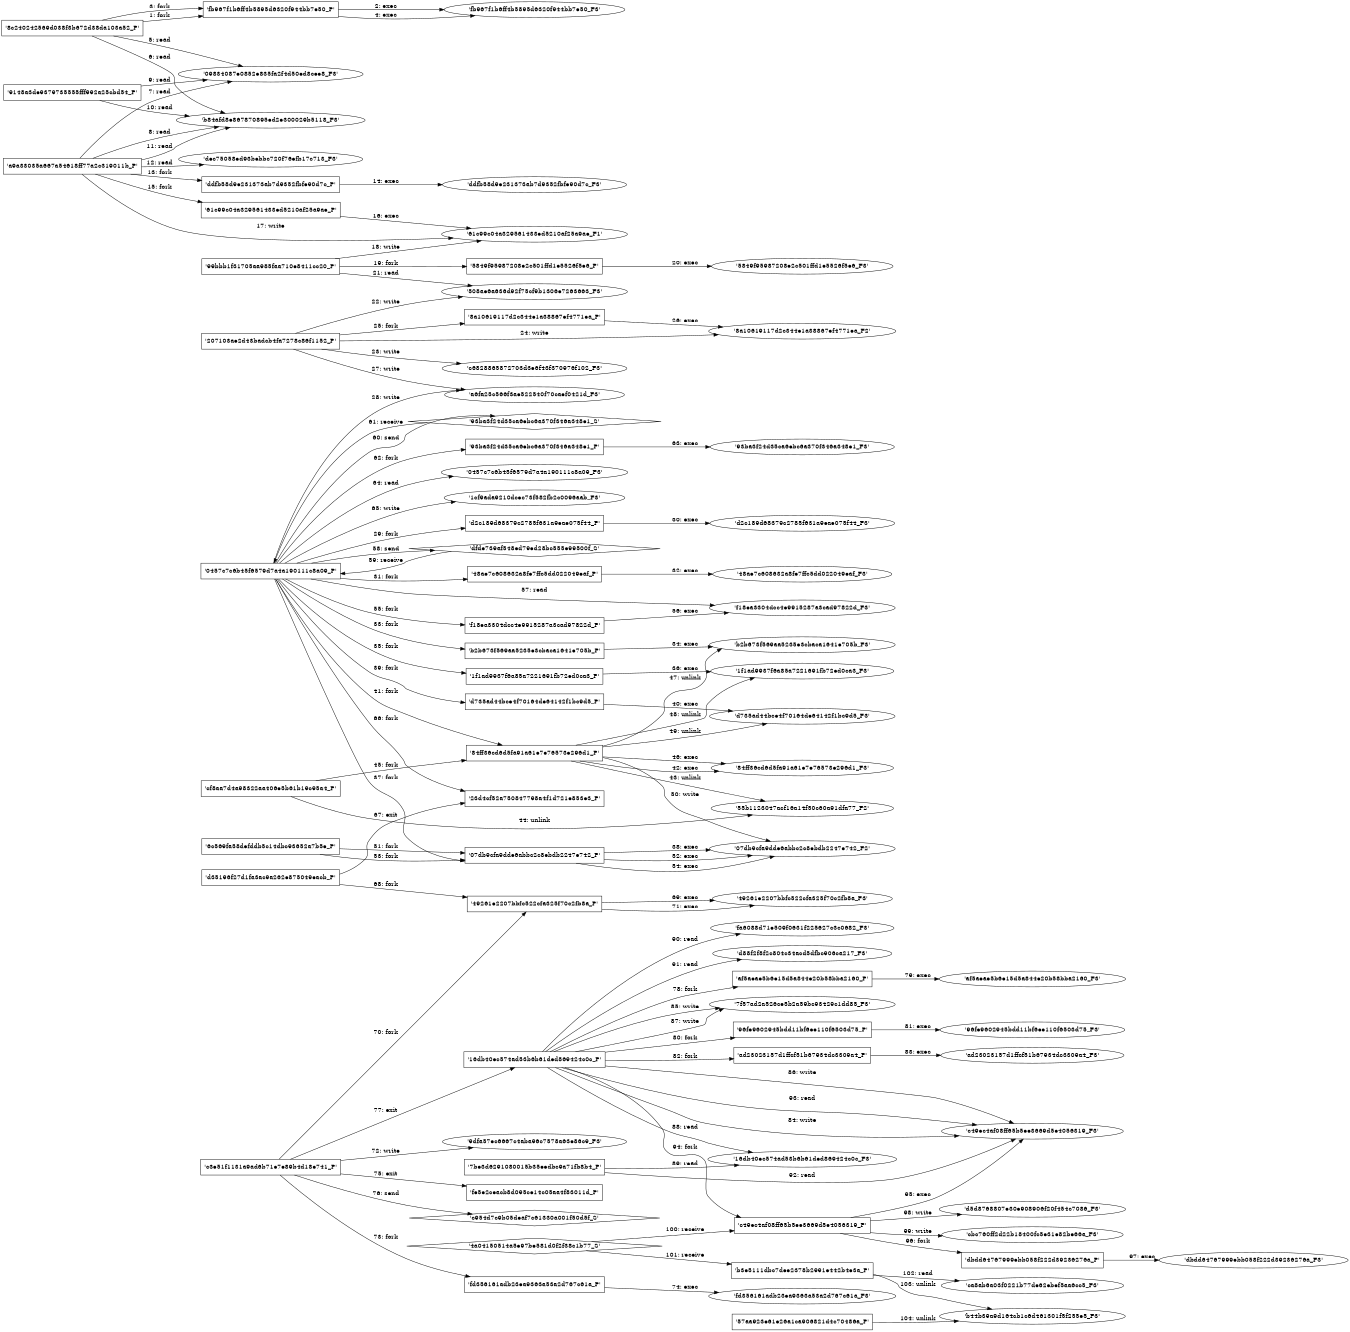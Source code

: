 digraph "D:\Learning\Paper\apt\基于CTI的攻击预警\Dataset\攻击图\ASGfromALLCTI\Threat Spotlight CryptoWall 4 - The Evolution Continues.dot" {
rankdir="LR"
size="9"
fixedsize="false"
splines="true"
nodesep=0.3
ranksep=0
fontsize=10
overlap="scalexy"
engine= "neato"
	"'8c240242569d038f3b672d38da103a52_P'" [node_type=Process shape=box]
	"'fb967f1b6ff4b5895d6320f944bb7e50_P'" [node_type=Process shape=box]
	"'8c240242569d038f3b672d38da103a52_P'" -> "'fb967f1b6ff4b5895d6320f944bb7e50_P'" [label="1: fork"]
	"'fb967f1b6ff4b5895d6320f944bb7e50_P'" [node_type=Process shape=box]
	"'fb967f1b6ff4b5895d6320f944bb7e50_F3'" [node_type=File shape=ellipse]
	"'fb967f1b6ff4b5895d6320f944bb7e50_P'" -> "'fb967f1b6ff4b5895d6320f944bb7e50_F3'" [label="2: exec"]
	"'8c240242569d038f3b672d38da103a52_P'" [node_type=Process shape=box]
	"'fb967f1b6ff4b5895d6320f944bb7e50_P'" [node_type=Process shape=box]
	"'8c240242569d038f3b672d38da103a52_P'" -> "'fb967f1b6ff4b5895d6320f944bb7e50_P'" [label="3: fork"]
	"'fb967f1b6ff4b5895d6320f944bb7e50_P'" [node_type=Process shape=box]
	"'fb967f1b6ff4b5895d6320f944bb7e50_F3'" [node_type=File shape=ellipse]
	"'fb967f1b6ff4b5895d6320f944bb7e50_P'" -> "'fb967f1b6ff4b5895d6320f944bb7e50_F3'" [label="4: exec"]
	"'09834087e0852e835fa2f4d50ed8cee8_F3'" [node_type=file shape=ellipse]
	"'8c240242569d038f3b672d38da103a52_P'" [node_type=Process shape=box]
	"'8c240242569d038f3b672d38da103a52_P'" -> "'09834087e0852e835fa2f4d50ed8cee8_F3'" [label="5: read"]
	"'b84afd8e867870895ed2e300029b5118_F3'" [node_type=file shape=ellipse]
	"'8c240242569d038f3b672d38da103a52_P'" [node_type=Process shape=box]
	"'8c240242569d038f3b672d38da103a52_P'" -> "'b84afd8e867870895ed2e300029b5118_F3'" [label="6: read"]
	"'09834087e0852e835fa2f4d50ed8cee8_F3'" [node_type=file shape=ellipse]
	"'a9a33035a667a54618ff77a2c319011b_P'" [node_type=Process shape=box]
	"'a9a33035a667a54618ff77a2c319011b_P'" -> "'09834087e0852e835fa2f4d50ed8cee8_F3'" [label="7: read"]
	"'b84afd8e867870895ed2e300029b5118_F3'" [node_type=file shape=ellipse]
	"'a9a33035a667a54618ff77a2c319011b_P'" [node_type=Process shape=box]
	"'a9a33035a667a54618ff77a2c319011b_P'" -> "'b84afd8e867870895ed2e300029b5118_F3'" [label="8: read"]
	"'09834087e0852e835fa2f4d50ed8cee8_F3'" [node_type=file shape=ellipse]
	"'9148a3de9379735555fff992a25cbd54_P'" [node_type=Process shape=box]
	"'9148a3de9379735555fff992a25cbd54_P'" -> "'09834087e0852e835fa2f4d50ed8cee8_F3'" [label="9: read"]
	"'b84afd8e867870895ed2e300029b5118_F3'" [node_type=file shape=ellipse]
	"'9148a3de9379735555fff992a25cbd54_P'" [node_type=Process shape=box]
	"'9148a3de9379735555fff992a25cbd54_P'" -> "'b84afd8e867870895ed2e300029b5118_F3'" [label="10: read"]
	"'b84afd8e867870895ed2e300029b5118_F3'" [node_type=file shape=ellipse]
	"'a9a33035a667a54618ff77a2c319011b_P'" [node_type=Process shape=box]
	"'a9a33035a667a54618ff77a2c319011b_P'" -> "'b84afd8e867870895ed2e300029b5118_F3'" [label="11: read"]
	"'dec75058ed93bebbc720f76efb17c713_F3'" [node_type=file shape=ellipse]
	"'a9a33035a667a54618ff77a2c319011b_P'" [node_type=Process shape=box]
	"'a9a33035a667a54618ff77a2c319011b_P'" -> "'dec75058ed93bebbc720f76efb17c713_F3'" [label="12: read"]
	"'a9a33035a667a54618ff77a2c319011b_P'" [node_type=Process shape=box]
	"'ddfb58d9e231373ab7d9352fbfe90d7c_P'" [node_type=Process shape=box]
	"'a9a33035a667a54618ff77a2c319011b_P'" -> "'ddfb58d9e231373ab7d9352fbfe90d7c_P'" [label="13: fork"]
	"'ddfb58d9e231373ab7d9352fbfe90d7c_P'" [node_type=Process shape=box]
	"'ddfb58d9e231373ab7d9352fbfe90d7c_F3'" [node_type=File shape=ellipse]
	"'ddfb58d9e231373ab7d9352fbfe90d7c_P'" -> "'ddfb58d9e231373ab7d9352fbfe90d7c_F3'" [label="14: exec"]
	"'a9a33035a667a54618ff77a2c319011b_P'" [node_type=Process shape=box]
	"'61c99c04a329561433ed5210af25a9ae_P'" [node_type=Process shape=box]
	"'a9a33035a667a54618ff77a2c319011b_P'" -> "'61c99c04a329561433ed5210af25a9ae_P'" [label="15: fork"]
	"'61c99c04a329561433ed5210af25a9ae_P'" [node_type=Process shape=box]
	"'61c99c04a329561433ed5210af25a9ae_F1'" [node_type=File shape=ellipse]
	"'61c99c04a329561433ed5210af25a9ae_P'" -> "'61c99c04a329561433ed5210af25a9ae_F1'" [label="16: exec"]
	"'61c99c04a329561433ed5210af25a9ae_F1'" [node_type=file shape=ellipse]
	"'a9a33035a667a54618ff77a2c319011b_P'" [node_type=Process shape=box]
	"'a9a33035a667a54618ff77a2c319011b_P'" -> "'61c99c04a329561433ed5210af25a9ae_F1'" [label="17: write"]
	"'61c99c04a329561433ed5210af25a9ae_F1'" [node_type=file shape=ellipse]
	"'99bbb1f31705aa985faa710e8411cc20_P'" [node_type=Process shape=box]
	"'99bbb1f31705aa985faa710e8411cc20_P'" -> "'61c99c04a329561433ed5210af25a9ae_F1'" [label="18: write"]
	"'99bbb1f31705aa985faa710e8411cc20_P'" [node_type=Process shape=box]
	"'5849f95987208e2c501ffd1e5526f5e6_P'" [node_type=Process shape=box]
	"'99bbb1f31705aa985faa710e8411cc20_P'" -> "'5849f95987208e2c501ffd1e5526f5e6_P'" [label="19: fork"]
	"'5849f95987208e2c501ffd1e5526f5e6_P'" [node_type=Process shape=box]
	"'5849f95987208e2c501ffd1e5526f5e6_F3'" [node_type=File shape=ellipse]
	"'5849f95987208e2c501ffd1e5526f5e6_P'" -> "'5849f95987208e2c501ffd1e5526f5e6_F3'" [label="20: exec"]
	"'508ae6a636d92f75cf9b1306e7263663_F3'" [node_type=file shape=ellipse]
	"'99bbb1f31705aa985faa710e8411cc20_P'" [node_type=Process shape=box]
	"'99bbb1f31705aa985faa710e8411cc20_P'" -> "'508ae6a636d92f75cf9b1306e7263663_F3'" [label="21: read"]
	"'508ae6a636d92f75cf9b1306e7263663_F3'" [node_type=file shape=ellipse]
	"'207103ae2d43badcb4fa7278c86f1152_P'" [node_type=Process shape=box]
	"'207103ae2d43badcb4fa7278c86f1152_P'" -> "'508ae6a636d92f75cf9b1306e7263663_F3'" [label="22: write"]
	"'c6828865872703d3e6f43f370976f102_F3'" [node_type=file shape=ellipse]
	"'207103ae2d43badcb4fa7278c86f1152_P'" [node_type=Process shape=box]
	"'207103ae2d43badcb4fa7278c86f1152_P'" -> "'c6828865872703d3e6f43f370976f102_F3'" [label="23: write"]
	"'8a10619117d2c344e1a38867ef4771ea_F2'" [node_type=file shape=ellipse]
	"'207103ae2d43badcb4fa7278c86f1152_P'" [node_type=Process shape=box]
	"'207103ae2d43badcb4fa7278c86f1152_P'" -> "'8a10619117d2c344e1a38867ef4771ea_F2'" [label="24: write"]
	"'207103ae2d43badcb4fa7278c86f1152_P'" [node_type=Process shape=box]
	"'8a10619117d2c344e1a38867ef4771ea_P'" [node_type=Process shape=box]
	"'207103ae2d43badcb4fa7278c86f1152_P'" -> "'8a10619117d2c344e1a38867ef4771ea_P'" [label="25: fork"]
	"'8a10619117d2c344e1a38867ef4771ea_P'" [node_type=Process shape=box]
	"'8a10619117d2c344e1a38867ef4771ea_F2'" [node_type=File shape=ellipse]
	"'8a10619117d2c344e1a38867ef4771ea_P'" -> "'8a10619117d2c344e1a38867ef4771ea_F2'" [label="26: exec"]
	"'a6fa25c566f3ae522540f70caef0421d_F3'" [node_type=file shape=ellipse]
	"'207103ae2d43badcb4fa7278c86f1152_P'" [node_type=Process shape=box]
	"'207103ae2d43badcb4fa7278c86f1152_P'" -> "'a6fa25c566f3ae522540f70caef0421d_F3'" [label="27: write"]
	"'a6fa25c566f3ae522540f70caef0421d_F3'" [node_type=file shape=ellipse]
	"'0457c7c6b45f6579d7a4a190111c8a09_P'" [node_type=Process shape=box]
	"'0457c7c6b45f6579d7a4a190111c8a09_P'" -> "'a6fa25c566f3ae522540f70caef0421d_F3'" [label="28: write"]
	"'0457c7c6b45f6579d7a4a190111c8a09_P'" [node_type=Process shape=box]
	"'d2c189d68379c2785f631a9eae075f44_P'" [node_type=Process shape=box]
	"'0457c7c6b45f6579d7a4a190111c8a09_P'" -> "'d2c189d68379c2785f631a9eae075f44_P'" [label="29: fork"]
	"'d2c189d68379c2785f631a9eae075f44_P'" [node_type=Process shape=box]
	"'d2c189d68379c2785f631a9eae075f44_F3'" [node_type=File shape=ellipse]
	"'d2c189d68379c2785f631a9eae075f44_P'" -> "'d2c189d68379c2785f631a9eae075f44_F3'" [label="30: exec"]
	"'0457c7c6b45f6579d7a4a190111c8a09_P'" [node_type=Process shape=box]
	"'48ae7c608632a8fe7ffc5dd022049eaf_P'" [node_type=Process shape=box]
	"'0457c7c6b45f6579d7a4a190111c8a09_P'" -> "'48ae7c608632a8fe7ffc5dd022049eaf_P'" [label="31: fork"]
	"'48ae7c608632a8fe7ffc5dd022049eaf_P'" [node_type=Process shape=box]
	"'48ae7c608632a8fe7ffc5dd022049eaf_F3'" [node_type=File shape=ellipse]
	"'48ae7c608632a8fe7ffc5dd022049eaf_P'" -> "'48ae7c608632a8fe7ffc5dd022049eaf_F3'" [label="32: exec"]
	"'0457c7c6b45f6579d7a4a190111c8a09_P'" [node_type=Process shape=box]
	"'b2b673f569aa5235e3cbaca1641e705b_P'" [node_type=Process shape=box]
	"'0457c7c6b45f6579d7a4a190111c8a09_P'" -> "'b2b673f569aa5235e3cbaca1641e705b_P'" [label="33: fork"]
	"'b2b673f569aa5235e3cbaca1641e705b_P'" [node_type=Process shape=box]
	"'b2b673f569aa5235e3cbaca1641e705b_F3'" [node_type=File shape=ellipse]
	"'b2b673f569aa5235e3cbaca1641e705b_P'" -> "'b2b673f569aa5235e3cbaca1641e705b_F3'" [label="34: exec"]
	"'0457c7c6b45f6579d7a4a190111c8a09_P'" [node_type=Process shape=box]
	"'1f1ad9937f6a85a7221691fb72ed0ca3_P'" [node_type=Process shape=box]
	"'0457c7c6b45f6579d7a4a190111c8a09_P'" -> "'1f1ad9937f6a85a7221691fb72ed0ca3_P'" [label="35: fork"]
	"'1f1ad9937f6a85a7221691fb72ed0ca3_P'" [node_type=Process shape=box]
	"'1f1ad9937f6a85a7221691fb72ed0ca3_F3'" [node_type=File shape=ellipse]
	"'1f1ad9937f6a85a7221691fb72ed0ca3_P'" -> "'1f1ad9937f6a85a7221691fb72ed0ca3_F3'" [label="36: exec"]
	"'0457c7c6b45f6579d7a4a190111c8a09_P'" [node_type=Process shape=box]
	"'07db9cfa9dde6abbc2c8ebdb2247e742_P'" [node_type=Process shape=box]
	"'0457c7c6b45f6579d7a4a190111c8a09_P'" -> "'07db9cfa9dde6abbc2c8ebdb2247e742_P'" [label="37: fork"]
	"'07db9cfa9dde6abbc2c8ebdb2247e742_P'" [node_type=Process shape=box]
	"'07db9cfa9dde6abbc2c8ebdb2247e742_F2'" [node_type=File shape=ellipse]
	"'07db9cfa9dde6abbc2c8ebdb2247e742_P'" -> "'07db9cfa9dde6abbc2c8ebdb2247e742_F2'" [label="38: exec"]
	"'0457c7c6b45f6579d7a4a190111c8a09_P'" [node_type=Process shape=box]
	"'d735ad44bce4f70164de64142f1bc9d5_P'" [node_type=Process shape=box]
	"'0457c7c6b45f6579d7a4a190111c8a09_P'" -> "'d735ad44bce4f70164de64142f1bc9d5_P'" [label="39: fork"]
	"'d735ad44bce4f70164de64142f1bc9d5_P'" [node_type=Process shape=box]
	"'d735ad44bce4f70164de64142f1bc9d5_F3'" [node_type=File shape=ellipse]
	"'d735ad44bce4f70164de64142f1bc9d5_P'" -> "'d735ad44bce4f70164de64142f1bc9d5_F3'" [label="40: exec"]
	"'0457c7c6b45f6579d7a4a190111c8a09_P'" [node_type=Process shape=box]
	"'84ff36cd6d5fa91a61e7e76573e296d1_P'" [node_type=Process shape=box]
	"'0457c7c6b45f6579d7a4a190111c8a09_P'" -> "'84ff36cd6d5fa91a61e7e76573e296d1_P'" [label="41: fork"]
	"'84ff36cd6d5fa91a61e7e76573e296d1_P'" [node_type=Process shape=box]
	"'84ff36cd6d5fa91a61e7e76573e296d1_F3'" [node_type=File shape=ellipse]
	"'84ff36cd6d5fa91a61e7e76573e296d1_P'" -> "'84ff36cd6d5fa91a61e7e76573e296d1_F3'" [label="42: exec"]
	"'55b1123047acf16a14f50c60a91dfa77_F2'" [node_type=file shape=ellipse]
	"'84ff36cd6d5fa91a61e7e76573e296d1_P'" [node_type=Process shape=box]
	"'84ff36cd6d5fa91a61e7e76573e296d1_P'" -> "'55b1123047acf16a14f50c60a91dfa77_F2'" [label="43: unlink"]
	"'55b1123047acf16a14f50c60a91dfa77_F2'" [node_type=file shape=ellipse]
	"'cf8aa7d4a98322aa406e5b61b19c95a4_P'" [node_type=Process shape=box]
	"'cf8aa7d4a98322aa406e5b61b19c95a4_P'" -> "'55b1123047acf16a14f50c60a91dfa77_F2'" [label="44: unlink"]
	"'cf8aa7d4a98322aa406e5b61b19c95a4_P'" [node_type=Process shape=box]
	"'84ff36cd6d5fa91a61e7e76573e296d1_P'" [node_type=Process shape=box]
	"'cf8aa7d4a98322aa406e5b61b19c95a4_P'" -> "'84ff36cd6d5fa91a61e7e76573e296d1_P'" [label="45: fork"]
	"'84ff36cd6d5fa91a61e7e76573e296d1_P'" [node_type=Process shape=box]
	"'84ff36cd6d5fa91a61e7e76573e296d1_F3'" [node_type=File shape=ellipse]
	"'84ff36cd6d5fa91a61e7e76573e296d1_P'" -> "'84ff36cd6d5fa91a61e7e76573e296d1_F3'" [label="46: exec"]
	"'b2b673f569aa5235e3cbaca1641e705b_F3'" [node_type=file shape=ellipse]
	"'84ff36cd6d5fa91a61e7e76573e296d1_P'" [node_type=Process shape=box]
	"'84ff36cd6d5fa91a61e7e76573e296d1_P'" -> "'b2b673f569aa5235e3cbaca1641e705b_F3'" [label="47: unlink"]
	"'1f1ad9937f6a85a7221691fb72ed0ca3_F3'" [node_type=file shape=ellipse]
	"'84ff36cd6d5fa91a61e7e76573e296d1_P'" [node_type=Process shape=box]
	"'84ff36cd6d5fa91a61e7e76573e296d1_P'" -> "'1f1ad9937f6a85a7221691fb72ed0ca3_F3'" [label="48: unlink"]
	"'d735ad44bce4f70164de64142f1bc9d5_F3'" [node_type=file shape=ellipse]
	"'84ff36cd6d5fa91a61e7e76573e296d1_P'" [node_type=Process shape=box]
	"'84ff36cd6d5fa91a61e7e76573e296d1_P'" -> "'d735ad44bce4f70164de64142f1bc9d5_F3'" [label="49: unlink"]
	"'07db9cfa9dde6abbc2c8ebdb2247e742_F2'" [node_type=file shape=ellipse]
	"'84ff36cd6d5fa91a61e7e76573e296d1_P'" [node_type=Process shape=box]
	"'84ff36cd6d5fa91a61e7e76573e296d1_P'" -> "'07db9cfa9dde6abbc2c8ebdb2247e742_F2'" [label="50: write"]
	"'6c569fa58defddb5c14dbc93652a7b5e_P'" [node_type=Process shape=box]
	"'07db9cfa9dde6abbc2c8ebdb2247e742_P'" [node_type=Process shape=box]
	"'6c569fa58defddb5c14dbc93652a7b5e_P'" -> "'07db9cfa9dde6abbc2c8ebdb2247e742_P'" [label="51: fork"]
	"'07db9cfa9dde6abbc2c8ebdb2247e742_P'" [node_type=Process shape=box]
	"'07db9cfa9dde6abbc2c8ebdb2247e742_F2'" [node_type=File shape=ellipse]
	"'07db9cfa9dde6abbc2c8ebdb2247e742_P'" -> "'07db9cfa9dde6abbc2c8ebdb2247e742_F2'" [label="52: exec"]
	"'6c569fa58defddb5c14dbc93652a7b5e_P'" [node_type=Process shape=box]
	"'07db9cfa9dde6abbc2c8ebdb2247e742_P'" [node_type=Process shape=box]
	"'6c569fa58defddb5c14dbc93652a7b5e_P'" -> "'07db9cfa9dde6abbc2c8ebdb2247e742_P'" [label="53: fork"]
	"'07db9cfa9dde6abbc2c8ebdb2247e742_P'" [node_type=Process shape=box]
	"'07db9cfa9dde6abbc2c8ebdb2247e742_F2'" [node_type=File shape=ellipse]
	"'07db9cfa9dde6abbc2c8ebdb2247e742_P'" -> "'07db9cfa9dde6abbc2c8ebdb2247e742_F2'" [label="54: exec"]
	"'0457c7c6b45f6579d7a4a190111c8a09_P'" [node_type=Process shape=box]
	"'f18ea3304dcc4e9915287a3cad97822d_P'" [node_type=Process shape=box]
	"'0457c7c6b45f6579d7a4a190111c8a09_P'" -> "'f18ea3304dcc4e9915287a3cad97822d_P'" [label="55: fork"]
	"'f18ea3304dcc4e9915287a3cad97822d_P'" [node_type=Process shape=box]
	"'f18ea3304dcc4e9915287a3cad97822d_F3'" [node_type=File shape=ellipse]
	"'f18ea3304dcc4e9915287a3cad97822d_P'" -> "'f18ea3304dcc4e9915287a3cad97822d_F3'" [label="56: exec"]
	"'f18ea3304dcc4e9915287a3cad97822d_F3'" [node_type=file shape=ellipse]
	"'0457c7c6b45f6579d7a4a190111c8a09_P'" [node_type=Process shape=box]
	"'0457c7c6b45f6579d7a4a190111c8a09_P'" -> "'f18ea3304dcc4e9915287a3cad97822d_F3'" [label="57: read"]
	"'dfde739af548ed79ed28bc555e99500f_S'" [node_type=Socket shape=diamond]
	"'0457c7c6b45f6579d7a4a190111c8a09_P'" [node_type=Process shape=box]
	"'0457c7c6b45f6579d7a4a190111c8a09_P'" -> "'dfde739af548ed79ed28bc555e99500f_S'" [label="58: send"]
	"'dfde739af548ed79ed28bc555e99500f_S'" -> "'0457c7c6b45f6579d7a4a190111c8a09_P'" [label="59: receive"]
	"'93ba3f24d35ca6ebc6a370f346a348e1_S'" [node_type=Socket shape=diamond]
	"'0457c7c6b45f6579d7a4a190111c8a09_P'" [node_type=Process shape=box]
	"'0457c7c6b45f6579d7a4a190111c8a09_P'" -> "'93ba3f24d35ca6ebc6a370f346a348e1_S'" [label="60: send"]
	"'93ba3f24d35ca6ebc6a370f346a348e1_S'" -> "'0457c7c6b45f6579d7a4a190111c8a09_P'" [label="61: receive"]
	"'0457c7c6b45f6579d7a4a190111c8a09_P'" [node_type=Process shape=box]
	"'93ba3f24d35ca6ebc6a370f346a348e1_P'" [node_type=Process shape=box]
	"'0457c7c6b45f6579d7a4a190111c8a09_P'" -> "'93ba3f24d35ca6ebc6a370f346a348e1_P'" [label="62: fork"]
	"'93ba3f24d35ca6ebc6a370f346a348e1_P'" [node_type=Process shape=box]
	"'93ba3f24d35ca6ebc6a370f346a348e1_F3'" [node_type=File shape=ellipse]
	"'93ba3f24d35ca6ebc6a370f346a348e1_P'" -> "'93ba3f24d35ca6ebc6a370f346a348e1_F3'" [label="63: exec"]
	"'0457c7c6b45f6579d7a4a190111c8a09_F3'" [node_type=file shape=ellipse]
	"'0457c7c6b45f6579d7a4a190111c8a09_P'" [node_type=Process shape=box]
	"'0457c7c6b45f6579d7a4a190111c8a09_P'" -> "'0457c7c6b45f6579d7a4a190111c8a09_F3'" [label="64: read"]
	"'1cf9ada9210dcec73f582fb2c0096aab_F3'" [node_type=file shape=ellipse]
	"'0457c7c6b45f6579d7a4a190111c8a09_P'" [node_type=Process shape=box]
	"'0457c7c6b45f6579d7a4a190111c8a09_P'" -> "'1cf9ada9210dcec73f582fb2c0096aab_F3'" [label="65: write"]
	"'0457c7c6b45f6579d7a4a190111c8a09_P'" [node_type=Process shape=box]
	"'23d4cf52a750847798a4f1d721e853e3_P'" [node_type=Process shape=box]
	"'0457c7c6b45f6579d7a4a190111c8a09_P'" -> "'23d4cf52a750847798a4f1d721e853e3_P'" [label="66: fork"]
	"'d35196f27d1fa3ac9a262e875049eacb_P'" [node_type=Process shape=box]
	"'23d4cf52a750847798a4f1d721e853e3_P'" [node_type=Process shape=box]
	"'d35196f27d1fa3ac9a262e875049eacb_P'" -> "'23d4cf52a750847798a4f1d721e853e3_P'" [label="67: exit"]
	"'d35196f27d1fa3ac9a262e875049eacb_P'" [node_type=Process shape=box]
	"'49261e2207bbfc522cfa325f70c2fb8a_P'" [node_type=Process shape=box]
	"'d35196f27d1fa3ac9a262e875049eacb_P'" -> "'49261e2207bbfc522cfa325f70c2fb8a_P'" [label="68: fork"]
	"'49261e2207bbfc522cfa325f70c2fb8a_P'" [node_type=Process shape=box]
	"'49261e2207bbfc522cfa325f70c2fb8a_F3'" [node_type=File shape=ellipse]
	"'49261e2207bbfc522cfa325f70c2fb8a_P'" -> "'49261e2207bbfc522cfa325f70c2fb8a_F3'" [label="69: exec"]
	"'c3e51f1131a9ad6b71e7e89b4d18e741_P'" [node_type=Process shape=box]
	"'49261e2207bbfc522cfa325f70c2fb8a_P'" [node_type=Process shape=box]
	"'c3e51f1131a9ad6b71e7e89b4d18e741_P'" -> "'49261e2207bbfc522cfa325f70c2fb8a_P'" [label="70: fork"]
	"'49261e2207bbfc522cfa325f70c2fb8a_P'" [node_type=Process shape=box]
	"'49261e2207bbfc522cfa325f70c2fb8a_F3'" [node_type=File shape=ellipse]
	"'49261e2207bbfc522cfa325f70c2fb8a_P'" -> "'49261e2207bbfc522cfa325f70c2fb8a_F3'" [label="71: exec"]
	"'9dfa57ec6667c4aba96c7578a63e86c9_F3'" [node_type=file shape=ellipse]
	"'c3e51f1131a9ad6b71e7e89b4d18e741_P'" [node_type=Process shape=box]
	"'c3e51f1131a9ad6b71e7e89b4d18e741_P'" -> "'9dfa57ec6667c4aba96c7578a63e86c9_F3'" [label="72: write"]
	"'c3e51f1131a9ad6b71e7e89b4d18e741_P'" [node_type=Process shape=box]
	"'fd356161adb23ea9363a53a2d767c61a_P'" [node_type=Process shape=box]
	"'c3e51f1131a9ad6b71e7e89b4d18e741_P'" -> "'fd356161adb23ea9363a53a2d767c61a_P'" [label="73: fork"]
	"'fd356161adb23ea9363a53a2d767c61a_P'" [node_type=Process shape=box]
	"'fd356161adb23ea9363a53a2d767c61a_F3'" [node_type=File shape=ellipse]
	"'fd356161adb23ea9363a53a2d767c61a_P'" -> "'fd356161adb23ea9363a53a2d767c61a_F3'" [label="74: exec"]
	"'c3e51f1131a9ad6b71e7e89b4d18e741_P'" [node_type=Process shape=box]
	"'fe5e2ceacb8d095ce14c05aa4f83011d_P'" [node_type=Process shape=box]
	"'c3e51f1131a9ad6b71e7e89b4d18e741_P'" -> "'fe5e2ceacb8d095ce14c05aa4f83011d_P'" [label="75: exit"]
	"'c954d7c9b05deaf7c61330a001f50d5f_S'" [node_type=Socket shape=diamond]
	"'c3e51f1131a9ad6b71e7e89b4d18e741_P'" [node_type=Process shape=box]
	"'c3e51f1131a9ad6b71e7e89b4d18e741_P'" -> "'c954d7c9b05deaf7c61330a001f50d5f_S'" [label="76: send"]
	"'c3e51f1131a9ad6b71e7e89b4d18e741_P'" [node_type=Process shape=box]
	"'16db40ec574ad53b6b61ded869424c0c_P'" [node_type=Process shape=box]
	"'c3e51f1131a9ad6b71e7e89b4d18e741_P'" -> "'16db40ec574ad53b6b61ded869424c0c_P'" [label="77: exit"]
	"'16db40ec574ad53b6b61ded869424c0c_P'" [node_type=Process shape=box]
	"'af5aeae5b6e15d5a844e20b58bba2160_P'" [node_type=Process shape=box]
	"'16db40ec574ad53b6b61ded869424c0c_P'" -> "'af5aeae5b6e15d5a844e20b58bba2160_P'" [label="78: fork"]
	"'af5aeae5b6e15d5a844e20b58bba2160_P'" [node_type=Process shape=box]
	"'af5aeae5b6e15d5a844e20b58bba2160_F3'" [node_type=File shape=ellipse]
	"'af5aeae5b6e15d5a844e20b58bba2160_P'" -> "'af5aeae5b6e15d5a844e20b58bba2160_F3'" [label="79: exec"]
	"'16db40ec574ad53b6b61ded869424c0c_P'" [node_type=Process shape=box]
	"'96fe9602945bdd11bf6ee110f6503d75_P'" [node_type=Process shape=box]
	"'16db40ec574ad53b6b61ded869424c0c_P'" -> "'96fe9602945bdd11bf6ee110f6503d75_P'" [label="80: fork"]
	"'96fe9602945bdd11bf6ee110f6503d75_P'" [node_type=Process shape=box]
	"'96fe9602945bdd11bf6ee110f6503d75_F3'" [node_type=File shape=ellipse]
	"'96fe9602945bdd11bf6ee110f6503d75_P'" -> "'96fe9602945bdd11bf6ee110f6503d75_F3'" [label="81: exec"]
	"'16db40ec574ad53b6b61ded869424c0c_P'" [node_type=Process shape=box]
	"'ad23023157d1ffcf51b67934dc3309a4_P'" [node_type=Process shape=box]
	"'16db40ec574ad53b6b61ded869424c0c_P'" -> "'ad23023157d1ffcf51b67934dc3309a4_P'" [label="82: fork"]
	"'ad23023157d1ffcf51b67934dc3309a4_P'" [node_type=Process shape=box]
	"'ad23023157d1ffcf51b67934dc3309a4_F3'" [node_type=File shape=ellipse]
	"'ad23023157d1ffcf51b67934dc3309a4_P'" -> "'ad23023157d1ffcf51b67934dc3309a4_F3'" [label="83: exec"]
	"'c49ec4af08ff65b5ee3669d5e4056319_F3'" [node_type=file shape=ellipse]
	"'16db40ec574ad53b6b61ded869424c0c_P'" [node_type=Process shape=box]
	"'16db40ec574ad53b6b61ded869424c0c_P'" -> "'c49ec4af08ff65b5ee3669d5e4056319_F3'" [label="84: write"]
	"'7f57ad2a526ce5b2a59bc93429c1dd85_F3'" [node_type=file shape=ellipse]
	"'16db40ec574ad53b6b61ded869424c0c_P'" [node_type=Process shape=box]
	"'16db40ec574ad53b6b61ded869424c0c_P'" -> "'7f57ad2a526ce5b2a59bc93429c1dd85_F3'" [label="85: write"]
	"'c49ec4af08ff65b5ee3669d5e4056319_F3'" [node_type=file shape=ellipse]
	"'16db40ec574ad53b6b61ded869424c0c_P'" [node_type=Process shape=box]
	"'16db40ec574ad53b6b61ded869424c0c_P'" -> "'c49ec4af08ff65b5ee3669d5e4056319_F3'" [label="86: write"]
	"'7f57ad2a526ce5b2a59bc93429c1dd85_F3'" [node_type=file shape=ellipse]
	"'16db40ec574ad53b6b61ded869424c0c_P'" [node_type=Process shape=box]
	"'16db40ec574ad53b6b61ded869424c0c_P'" -> "'7f57ad2a526ce5b2a59bc93429c1dd85_F3'" [label="87: write"]
	"'16db40ec574ad53b6b61ded869424c0c_F3'" [node_type=file shape=ellipse]
	"'16db40ec574ad53b6b61ded869424c0c_P'" [node_type=Process shape=box]
	"'16db40ec574ad53b6b61ded869424c0c_P'" -> "'16db40ec574ad53b6b61ded869424c0c_F3'" [label="88: read"]
	"'16db40ec574ad53b6b61ded869424c0c_F3'" [node_type=file shape=ellipse]
	"'7be3d6291080015b35eedbc9a71fb8b4_P'" [node_type=Process shape=box]
	"'7be3d6291080015b35eedbc9a71fb8b4_P'" -> "'16db40ec574ad53b6b61ded869424c0c_F3'" [label="89: read"]
	"'fa6088d71e509f0631f225627c3c0682_F3'" [node_type=file shape=ellipse]
	"'16db40ec574ad53b6b61ded869424c0c_P'" [node_type=Process shape=box]
	"'16db40ec574ad53b6b61ded869424c0c_P'" -> "'fa6088d71e509f0631f225627c3c0682_F3'" [label="90: read"]
	"'d88f2f8f2c804c34acd5dfbc906ca217_F3'" [node_type=file shape=ellipse]
	"'16db40ec574ad53b6b61ded869424c0c_P'" [node_type=Process shape=box]
	"'16db40ec574ad53b6b61ded869424c0c_P'" -> "'d88f2f8f2c804c34acd5dfbc906ca217_F3'" [label="91: read"]
	"'c49ec4af08ff65b5ee3669d5e4056319_F3'" [node_type=file shape=ellipse]
	"'7be3d6291080015b35eedbc9a71fb8b4_P'" [node_type=Process shape=box]
	"'7be3d6291080015b35eedbc9a71fb8b4_P'" -> "'c49ec4af08ff65b5ee3669d5e4056319_F3'" [label="92: read"]
	"'c49ec4af08ff65b5ee3669d5e4056319_F3'" [node_type=file shape=ellipse]
	"'16db40ec574ad53b6b61ded869424c0c_P'" [node_type=Process shape=box]
	"'16db40ec574ad53b6b61ded869424c0c_P'" -> "'c49ec4af08ff65b5ee3669d5e4056319_F3'" [label="93: read"]
	"'16db40ec574ad53b6b61ded869424c0c_P'" [node_type=Process shape=box]
	"'c49ec4af08ff65b5ee3669d5e4056319_P'" [node_type=Process shape=box]
	"'16db40ec574ad53b6b61ded869424c0c_P'" -> "'c49ec4af08ff65b5ee3669d5e4056319_P'" [label="94: fork"]
	"'c49ec4af08ff65b5ee3669d5e4056319_P'" [node_type=Process shape=box]
	"'c49ec4af08ff65b5ee3669d5e4056319_F3'" [node_type=File shape=ellipse]
	"'c49ec4af08ff65b5ee3669d5e4056319_P'" -> "'c49ec4af08ff65b5ee3669d5e4056319_F3'" [label="95: exec"]
	"'c49ec4af08ff65b5ee3669d5e4056319_P'" [node_type=Process shape=box]
	"'dbdd64767999ebb058f222d39236276a_P'" [node_type=Process shape=box]
	"'c49ec4af08ff65b5ee3669d5e4056319_P'" -> "'dbdd64767999ebb058f222d39236276a_P'" [label="96: fork"]
	"'dbdd64767999ebb058f222d39236276a_P'" [node_type=Process shape=box]
	"'dbdd64767999ebb058f222d39236276a_F3'" [node_type=File shape=ellipse]
	"'dbdd64767999ebb058f222d39236276a_P'" -> "'dbdd64767999ebb058f222d39236276a_F3'" [label="97: exec"]
	"'d5d8768807e30e908906f20f454c7086_F3'" [node_type=file shape=ellipse]
	"'c49ec4af08ff65b5ee3669d5e4056319_P'" [node_type=Process shape=box]
	"'c49ec4af08ff65b5ee3669d5e4056319_P'" -> "'d5d8768807e30e908906f20f454c7086_F3'" [label="98: write"]
	"'cbc760ff2d22b18400fc5e31e82be66a_F3'" [node_type=file shape=ellipse]
	"'c49ec4af08ff65b5ee3669d5e4056319_P'" [node_type=Process shape=box]
	"'c49ec4af08ff65b5ee3669d5e4056319_P'" -> "'cbc760ff2d22b18400fc5e31e82be66a_F3'" [label="99: write"]
	"'c49ec4af08ff65b5ee3669d5e4056319_P'" [node_type=Process shape=box]
	"'4a04150514a5e97be581d0f2f38c1b77_S'" [node_type=Socket shape=diamond]
	"'4a04150514a5e97be581d0f2f38c1b77_S'" -> "'c49ec4af08ff65b5ee3669d5e4056319_P'" [label="100: receive"]
	"'b3e5111dbc7dee2378b2991e442b4e3a_P'" [node_type=Process shape=box]
	"'4a04150514a5e97be581d0f2f38c1b77_S'" [node_type=Socket shape=diamond]
	"'4a04150514a5e97be581d0f2f38c1b77_S'" -> "'b3e5111dbc7dee2378b2991e442b4e3a_P'" [label="101: receive"]
	"'ca8ab6a03f0221b77de62ebef5aa6cc5_F3'" [node_type=file shape=ellipse]
	"'b3e5111dbc7dee2378b2991e442b4e3a_P'" [node_type=Process shape=box]
	"'b3e5111dbc7dee2378b2991e442b4e3a_P'" -> "'ca8ab6a03f0221b77de62ebef5aa6cc5_F3'" [label="102: read"]
	"'b44b39a9d164cb1c6d461301f5f255e5_F3'" [node_type=file shape=ellipse]
	"'b3e5111dbc7dee2378b2991e442b4e3a_P'" [node_type=Process shape=box]
	"'b3e5111dbc7dee2378b2991e442b4e3a_P'" -> "'b44b39a9d164cb1c6d461301f5f255e5_F3'" [label="103: unlink"]
	"'b44b39a9d164cb1c6d461301f5f255e5_F3'" [node_type=file shape=ellipse]
	"'57aa923e61e26a1ca906821d4c70486a_P'" [node_type=Process shape=box]
	"'57aa923e61e26a1ca906821d4c70486a_P'" -> "'b44b39a9d164cb1c6d461301f5f255e5_F3'" [label="104: unlink"]
}
